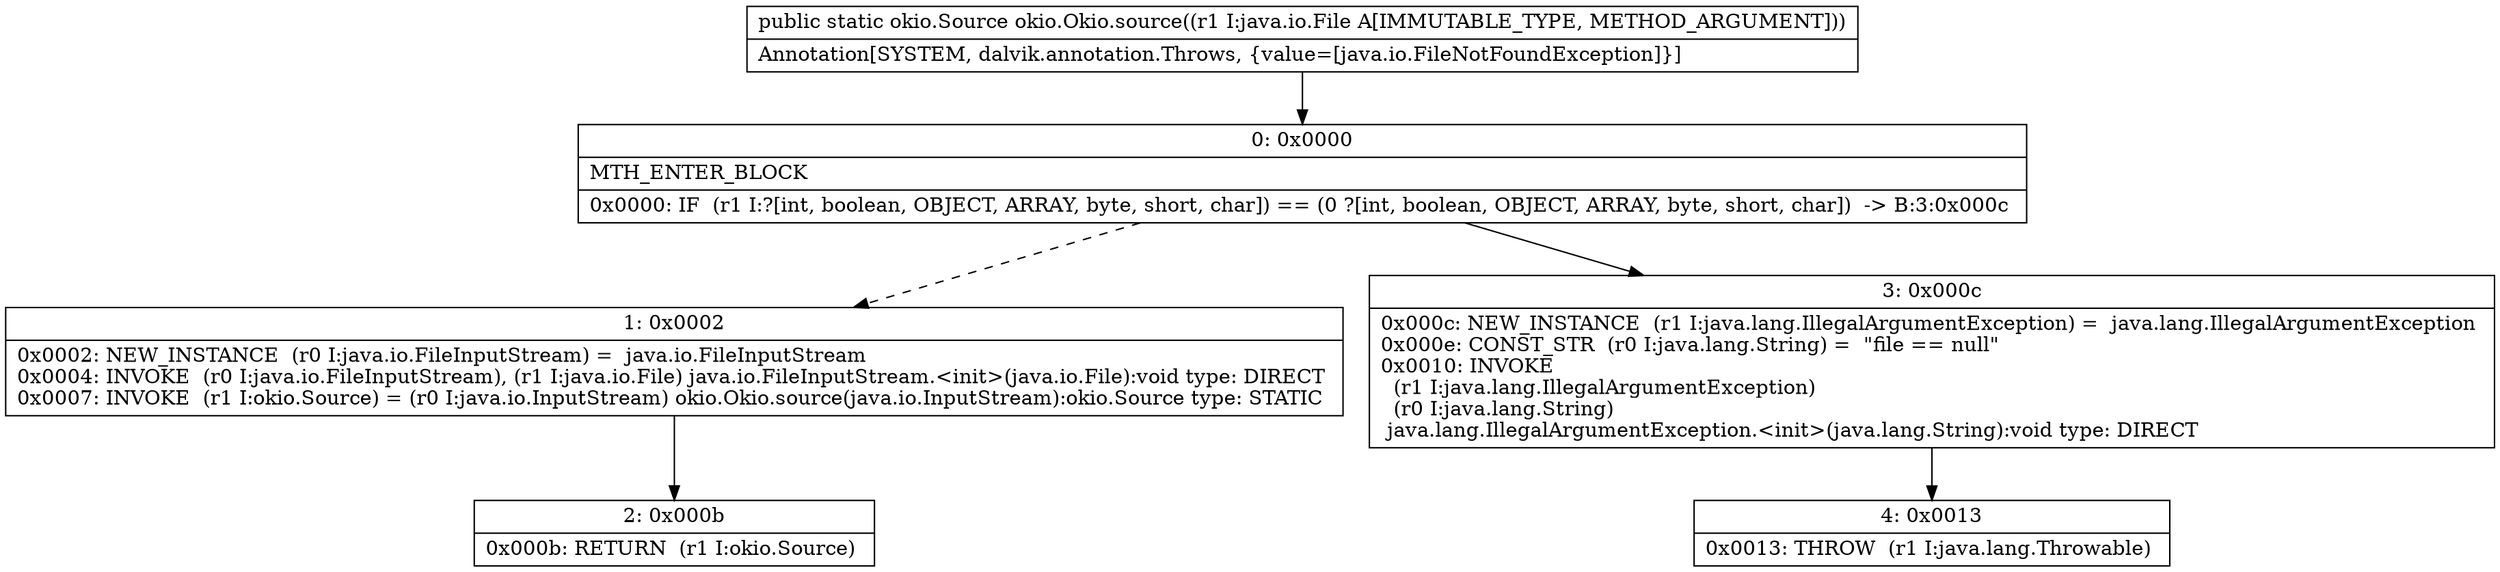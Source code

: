 digraph "CFG forokio.Okio.source(Ljava\/io\/File;)Lokio\/Source;" {
Node_0 [shape=record,label="{0\:\ 0x0000|MTH_ENTER_BLOCK\l|0x0000: IF  (r1 I:?[int, boolean, OBJECT, ARRAY, byte, short, char]) == (0 ?[int, boolean, OBJECT, ARRAY, byte, short, char])  \-\> B:3:0x000c \l}"];
Node_1 [shape=record,label="{1\:\ 0x0002|0x0002: NEW_INSTANCE  (r0 I:java.io.FileInputStream) =  java.io.FileInputStream \l0x0004: INVOKE  (r0 I:java.io.FileInputStream), (r1 I:java.io.File) java.io.FileInputStream.\<init\>(java.io.File):void type: DIRECT \l0x0007: INVOKE  (r1 I:okio.Source) = (r0 I:java.io.InputStream) okio.Okio.source(java.io.InputStream):okio.Source type: STATIC \l}"];
Node_2 [shape=record,label="{2\:\ 0x000b|0x000b: RETURN  (r1 I:okio.Source) \l}"];
Node_3 [shape=record,label="{3\:\ 0x000c|0x000c: NEW_INSTANCE  (r1 I:java.lang.IllegalArgumentException) =  java.lang.IllegalArgumentException \l0x000e: CONST_STR  (r0 I:java.lang.String) =  \"file == null\" \l0x0010: INVOKE  \l  (r1 I:java.lang.IllegalArgumentException)\l  (r0 I:java.lang.String)\l java.lang.IllegalArgumentException.\<init\>(java.lang.String):void type: DIRECT \l}"];
Node_4 [shape=record,label="{4\:\ 0x0013|0x0013: THROW  (r1 I:java.lang.Throwable) \l}"];
MethodNode[shape=record,label="{public static okio.Source okio.Okio.source((r1 I:java.io.File A[IMMUTABLE_TYPE, METHOD_ARGUMENT]))  | Annotation[SYSTEM, dalvik.annotation.Throws, \{value=[java.io.FileNotFoundException]\}]\l}"];
MethodNode -> Node_0;
Node_0 -> Node_1[style=dashed];
Node_0 -> Node_3;
Node_1 -> Node_2;
Node_3 -> Node_4;
}

